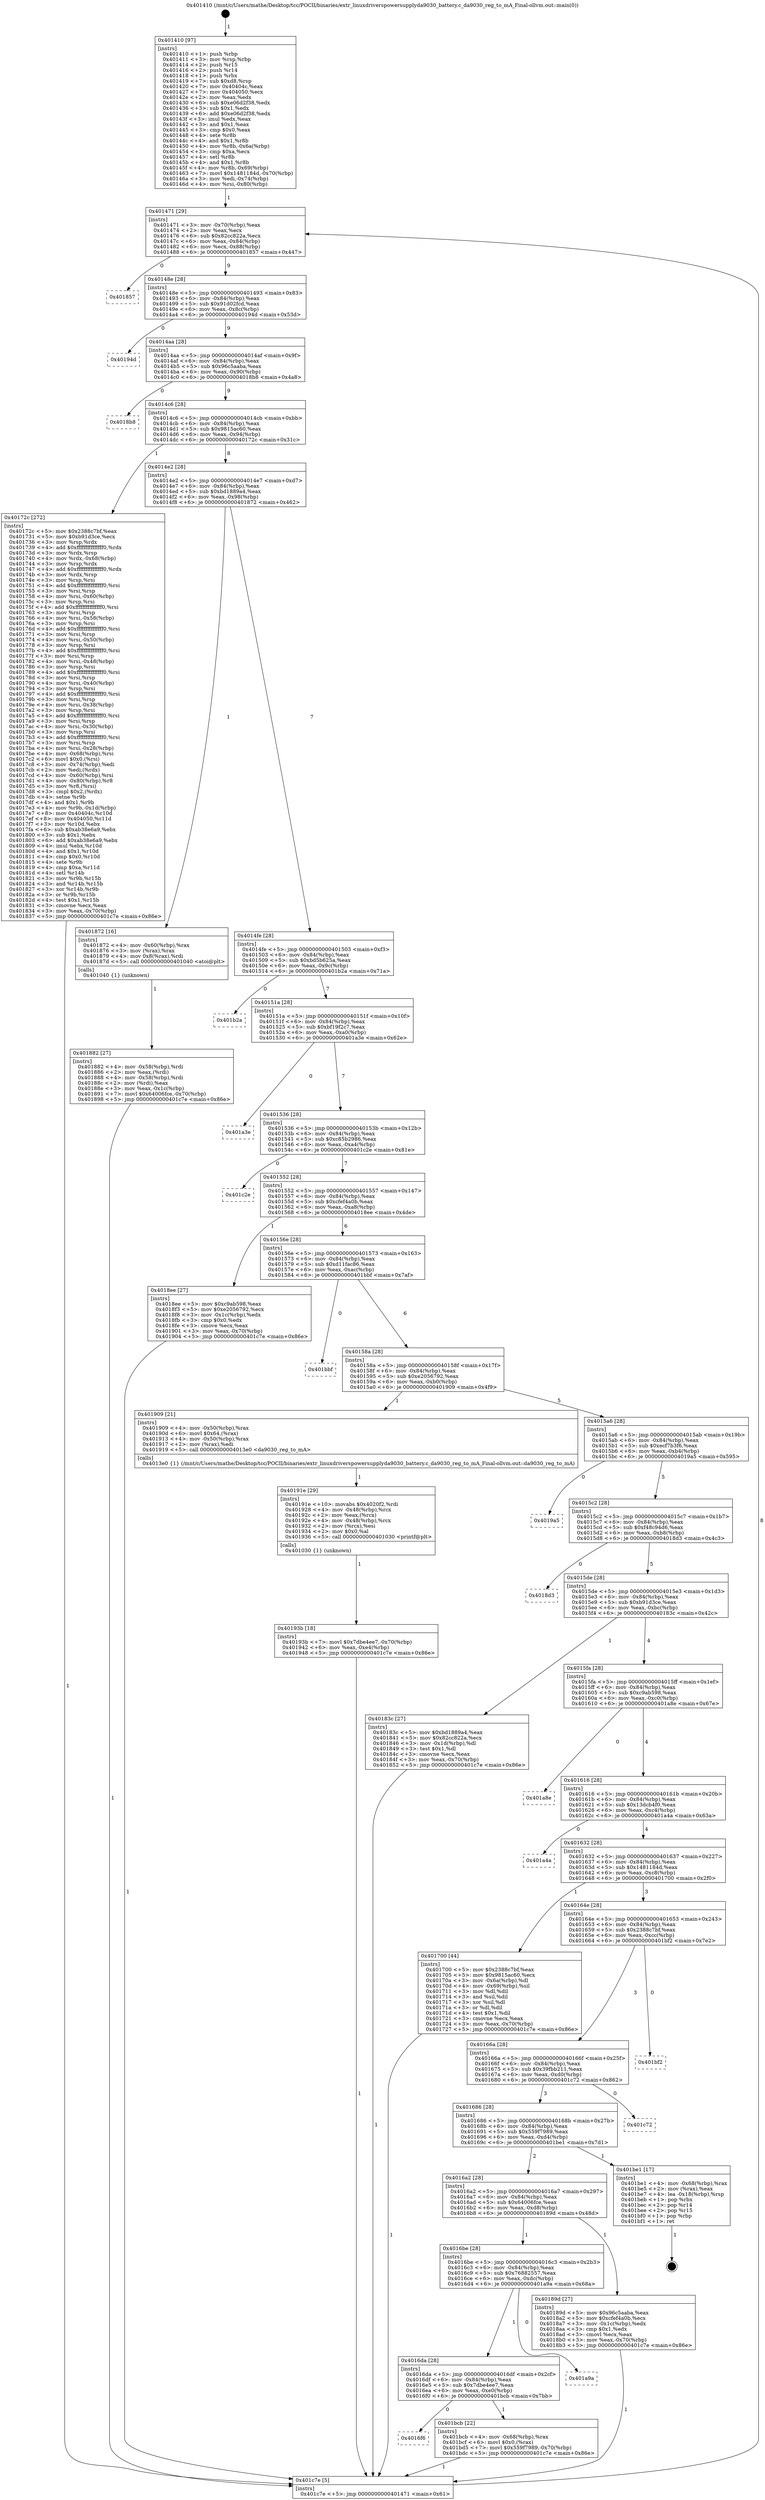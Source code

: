 digraph "0x401410" {
  label = "0x401410 (/mnt/c/Users/mathe/Desktop/tcc/POCII/binaries/extr_linuxdriverspowersupplyda9030_battery.c_da9030_reg_to_mA_Final-ollvm.out::main(0))"
  labelloc = "t"
  node[shape=record]

  Entry [label="",width=0.3,height=0.3,shape=circle,fillcolor=black,style=filled]
  "0x401471" [label="{
     0x401471 [29]\l
     | [instrs]\l
     &nbsp;&nbsp;0x401471 \<+3\>: mov -0x70(%rbp),%eax\l
     &nbsp;&nbsp;0x401474 \<+2\>: mov %eax,%ecx\l
     &nbsp;&nbsp;0x401476 \<+6\>: sub $0x82cc822a,%ecx\l
     &nbsp;&nbsp;0x40147c \<+6\>: mov %eax,-0x84(%rbp)\l
     &nbsp;&nbsp;0x401482 \<+6\>: mov %ecx,-0x88(%rbp)\l
     &nbsp;&nbsp;0x401488 \<+6\>: je 0000000000401857 \<main+0x447\>\l
  }"]
  "0x401857" [label="{
     0x401857\l
  }", style=dashed]
  "0x40148e" [label="{
     0x40148e [28]\l
     | [instrs]\l
     &nbsp;&nbsp;0x40148e \<+5\>: jmp 0000000000401493 \<main+0x83\>\l
     &nbsp;&nbsp;0x401493 \<+6\>: mov -0x84(%rbp),%eax\l
     &nbsp;&nbsp;0x401499 \<+5\>: sub $0x91d02fcd,%eax\l
     &nbsp;&nbsp;0x40149e \<+6\>: mov %eax,-0x8c(%rbp)\l
     &nbsp;&nbsp;0x4014a4 \<+6\>: je 000000000040194d \<main+0x53d\>\l
  }"]
  Exit [label="",width=0.3,height=0.3,shape=circle,fillcolor=black,style=filled,peripheries=2]
  "0x40194d" [label="{
     0x40194d\l
  }", style=dashed]
  "0x4014aa" [label="{
     0x4014aa [28]\l
     | [instrs]\l
     &nbsp;&nbsp;0x4014aa \<+5\>: jmp 00000000004014af \<main+0x9f\>\l
     &nbsp;&nbsp;0x4014af \<+6\>: mov -0x84(%rbp),%eax\l
     &nbsp;&nbsp;0x4014b5 \<+5\>: sub $0x96c5aaba,%eax\l
     &nbsp;&nbsp;0x4014ba \<+6\>: mov %eax,-0x90(%rbp)\l
     &nbsp;&nbsp;0x4014c0 \<+6\>: je 00000000004018b8 \<main+0x4a8\>\l
  }"]
  "0x4016f6" [label="{
     0x4016f6\l
  }", style=dashed]
  "0x4018b8" [label="{
     0x4018b8\l
  }", style=dashed]
  "0x4014c6" [label="{
     0x4014c6 [28]\l
     | [instrs]\l
     &nbsp;&nbsp;0x4014c6 \<+5\>: jmp 00000000004014cb \<main+0xbb\>\l
     &nbsp;&nbsp;0x4014cb \<+6\>: mov -0x84(%rbp),%eax\l
     &nbsp;&nbsp;0x4014d1 \<+5\>: sub $0x9815ac60,%eax\l
     &nbsp;&nbsp;0x4014d6 \<+6\>: mov %eax,-0x94(%rbp)\l
     &nbsp;&nbsp;0x4014dc \<+6\>: je 000000000040172c \<main+0x31c\>\l
  }"]
  "0x401bcb" [label="{
     0x401bcb [22]\l
     | [instrs]\l
     &nbsp;&nbsp;0x401bcb \<+4\>: mov -0x68(%rbp),%rax\l
     &nbsp;&nbsp;0x401bcf \<+6\>: movl $0x0,(%rax)\l
     &nbsp;&nbsp;0x401bd5 \<+7\>: movl $0x559f7989,-0x70(%rbp)\l
     &nbsp;&nbsp;0x401bdc \<+5\>: jmp 0000000000401c7e \<main+0x86e\>\l
  }"]
  "0x40172c" [label="{
     0x40172c [272]\l
     | [instrs]\l
     &nbsp;&nbsp;0x40172c \<+5\>: mov $0x2388c7bf,%eax\l
     &nbsp;&nbsp;0x401731 \<+5\>: mov $0xb91d3ce,%ecx\l
     &nbsp;&nbsp;0x401736 \<+3\>: mov %rsp,%rdx\l
     &nbsp;&nbsp;0x401739 \<+4\>: add $0xfffffffffffffff0,%rdx\l
     &nbsp;&nbsp;0x40173d \<+3\>: mov %rdx,%rsp\l
     &nbsp;&nbsp;0x401740 \<+4\>: mov %rdx,-0x68(%rbp)\l
     &nbsp;&nbsp;0x401744 \<+3\>: mov %rsp,%rdx\l
     &nbsp;&nbsp;0x401747 \<+4\>: add $0xfffffffffffffff0,%rdx\l
     &nbsp;&nbsp;0x40174b \<+3\>: mov %rdx,%rsp\l
     &nbsp;&nbsp;0x40174e \<+3\>: mov %rsp,%rsi\l
     &nbsp;&nbsp;0x401751 \<+4\>: add $0xfffffffffffffff0,%rsi\l
     &nbsp;&nbsp;0x401755 \<+3\>: mov %rsi,%rsp\l
     &nbsp;&nbsp;0x401758 \<+4\>: mov %rsi,-0x60(%rbp)\l
     &nbsp;&nbsp;0x40175c \<+3\>: mov %rsp,%rsi\l
     &nbsp;&nbsp;0x40175f \<+4\>: add $0xfffffffffffffff0,%rsi\l
     &nbsp;&nbsp;0x401763 \<+3\>: mov %rsi,%rsp\l
     &nbsp;&nbsp;0x401766 \<+4\>: mov %rsi,-0x58(%rbp)\l
     &nbsp;&nbsp;0x40176a \<+3\>: mov %rsp,%rsi\l
     &nbsp;&nbsp;0x40176d \<+4\>: add $0xfffffffffffffff0,%rsi\l
     &nbsp;&nbsp;0x401771 \<+3\>: mov %rsi,%rsp\l
     &nbsp;&nbsp;0x401774 \<+4\>: mov %rsi,-0x50(%rbp)\l
     &nbsp;&nbsp;0x401778 \<+3\>: mov %rsp,%rsi\l
     &nbsp;&nbsp;0x40177b \<+4\>: add $0xfffffffffffffff0,%rsi\l
     &nbsp;&nbsp;0x40177f \<+3\>: mov %rsi,%rsp\l
     &nbsp;&nbsp;0x401782 \<+4\>: mov %rsi,-0x48(%rbp)\l
     &nbsp;&nbsp;0x401786 \<+3\>: mov %rsp,%rsi\l
     &nbsp;&nbsp;0x401789 \<+4\>: add $0xfffffffffffffff0,%rsi\l
     &nbsp;&nbsp;0x40178d \<+3\>: mov %rsi,%rsp\l
     &nbsp;&nbsp;0x401790 \<+4\>: mov %rsi,-0x40(%rbp)\l
     &nbsp;&nbsp;0x401794 \<+3\>: mov %rsp,%rsi\l
     &nbsp;&nbsp;0x401797 \<+4\>: add $0xfffffffffffffff0,%rsi\l
     &nbsp;&nbsp;0x40179b \<+3\>: mov %rsi,%rsp\l
     &nbsp;&nbsp;0x40179e \<+4\>: mov %rsi,-0x38(%rbp)\l
     &nbsp;&nbsp;0x4017a2 \<+3\>: mov %rsp,%rsi\l
     &nbsp;&nbsp;0x4017a5 \<+4\>: add $0xfffffffffffffff0,%rsi\l
     &nbsp;&nbsp;0x4017a9 \<+3\>: mov %rsi,%rsp\l
     &nbsp;&nbsp;0x4017ac \<+4\>: mov %rsi,-0x30(%rbp)\l
     &nbsp;&nbsp;0x4017b0 \<+3\>: mov %rsp,%rsi\l
     &nbsp;&nbsp;0x4017b3 \<+4\>: add $0xfffffffffffffff0,%rsi\l
     &nbsp;&nbsp;0x4017b7 \<+3\>: mov %rsi,%rsp\l
     &nbsp;&nbsp;0x4017ba \<+4\>: mov %rsi,-0x28(%rbp)\l
     &nbsp;&nbsp;0x4017be \<+4\>: mov -0x68(%rbp),%rsi\l
     &nbsp;&nbsp;0x4017c2 \<+6\>: movl $0x0,(%rsi)\l
     &nbsp;&nbsp;0x4017c8 \<+3\>: mov -0x74(%rbp),%edi\l
     &nbsp;&nbsp;0x4017cb \<+2\>: mov %edi,(%rdx)\l
     &nbsp;&nbsp;0x4017cd \<+4\>: mov -0x60(%rbp),%rsi\l
     &nbsp;&nbsp;0x4017d1 \<+4\>: mov -0x80(%rbp),%r8\l
     &nbsp;&nbsp;0x4017d5 \<+3\>: mov %r8,(%rsi)\l
     &nbsp;&nbsp;0x4017d8 \<+3\>: cmpl $0x2,(%rdx)\l
     &nbsp;&nbsp;0x4017db \<+4\>: setne %r9b\l
     &nbsp;&nbsp;0x4017df \<+4\>: and $0x1,%r9b\l
     &nbsp;&nbsp;0x4017e3 \<+4\>: mov %r9b,-0x1d(%rbp)\l
     &nbsp;&nbsp;0x4017e7 \<+8\>: mov 0x40404c,%r10d\l
     &nbsp;&nbsp;0x4017ef \<+8\>: mov 0x404050,%r11d\l
     &nbsp;&nbsp;0x4017f7 \<+3\>: mov %r10d,%ebx\l
     &nbsp;&nbsp;0x4017fa \<+6\>: sub $0xab38e6a9,%ebx\l
     &nbsp;&nbsp;0x401800 \<+3\>: sub $0x1,%ebx\l
     &nbsp;&nbsp;0x401803 \<+6\>: add $0xab38e6a9,%ebx\l
     &nbsp;&nbsp;0x401809 \<+4\>: imul %ebx,%r10d\l
     &nbsp;&nbsp;0x40180d \<+4\>: and $0x1,%r10d\l
     &nbsp;&nbsp;0x401811 \<+4\>: cmp $0x0,%r10d\l
     &nbsp;&nbsp;0x401815 \<+4\>: sete %r9b\l
     &nbsp;&nbsp;0x401819 \<+4\>: cmp $0xa,%r11d\l
     &nbsp;&nbsp;0x40181d \<+4\>: setl %r14b\l
     &nbsp;&nbsp;0x401821 \<+3\>: mov %r9b,%r15b\l
     &nbsp;&nbsp;0x401824 \<+3\>: and %r14b,%r15b\l
     &nbsp;&nbsp;0x401827 \<+3\>: xor %r14b,%r9b\l
     &nbsp;&nbsp;0x40182a \<+3\>: or %r9b,%r15b\l
     &nbsp;&nbsp;0x40182d \<+4\>: test $0x1,%r15b\l
     &nbsp;&nbsp;0x401831 \<+3\>: cmovne %ecx,%eax\l
     &nbsp;&nbsp;0x401834 \<+3\>: mov %eax,-0x70(%rbp)\l
     &nbsp;&nbsp;0x401837 \<+5\>: jmp 0000000000401c7e \<main+0x86e\>\l
  }"]
  "0x4014e2" [label="{
     0x4014e2 [28]\l
     | [instrs]\l
     &nbsp;&nbsp;0x4014e2 \<+5\>: jmp 00000000004014e7 \<main+0xd7\>\l
     &nbsp;&nbsp;0x4014e7 \<+6\>: mov -0x84(%rbp),%eax\l
     &nbsp;&nbsp;0x4014ed \<+5\>: sub $0xbd1889a4,%eax\l
     &nbsp;&nbsp;0x4014f2 \<+6\>: mov %eax,-0x98(%rbp)\l
     &nbsp;&nbsp;0x4014f8 \<+6\>: je 0000000000401872 \<main+0x462\>\l
  }"]
  "0x4016da" [label="{
     0x4016da [28]\l
     | [instrs]\l
     &nbsp;&nbsp;0x4016da \<+5\>: jmp 00000000004016df \<main+0x2cf\>\l
     &nbsp;&nbsp;0x4016df \<+6\>: mov -0x84(%rbp),%eax\l
     &nbsp;&nbsp;0x4016e5 \<+5\>: sub $0x7dbe4ee7,%eax\l
     &nbsp;&nbsp;0x4016ea \<+6\>: mov %eax,-0xe0(%rbp)\l
     &nbsp;&nbsp;0x4016f0 \<+6\>: je 0000000000401bcb \<main+0x7bb\>\l
  }"]
  "0x401872" [label="{
     0x401872 [16]\l
     | [instrs]\l
     &nbsp;&nbsp;0x401872 \<+4\>: mov -0x60(%rbp),%rax\l
     &nbsp;&nbsp;0x401876 \<+3\>: mov (%rax),%rax\l
     &nbsp;&nbsp;0x401879 \<+4\>: mov 0x8(%rax),%rdi\l
     &nbsp;&nbsp;0x40187d \<+5\>: call 0000000000401040 \<atoi@plt\>\l
     | [calls]\l
     &nbsp;&nbsp;0x401040 \{1\} (unknown)\l
  }"]
  "0x4014fe" [label="{
     0x4014fe [28]\l
     | [instrs]\l
     &nbsp;&nbsp;0x4014fe \<+5\>: jmp 0000000000401503 \<main+0xf3\>\l
     &nbsp;&nbsp;0x401503 \<+6\>: mov -0x84(%rbp),%eax\l
     &nbsp;&nbsp;0x401509 \<+5\>: sub $0xbd5b625a,%eax\l
     &nbsp;&nbsp;0x40150e \<+6\>: mov %eax,-0x9c(%rbp)\l
     &nbsp;&nbsp;0x401514 \<+6\>: je 0000000000401b2a \<main+0x71a\>\l
  }"]
  "0x401a9a" [label="{
     0x401a9a\l
  }", style=dashed]
  "0x401b2a" [label="{
     0x401b2a\l
  }", style=dashed]
  "0x40151a" [label="{
     0x40151a [28]\l
     | [instrs]\l
     &nbsp;&nbsp;0x40151a \<+5\>: jmp 000000000040151f \<main+0x10f\>\l
     &nbsp;&nbsp;0x40151f \<+6\>: mov -0x84(%rbp),%eax\l
     &nbsp;&nbsp;0x401525 \<+5\>: sub $0xbf19f2c7,%eax\l
     &nbsp;&nbsp;0x40152a \<+6\>: mov %eax,-0xa0(%rbp)\l
     &nbsp;&nbsp;0x401530 \<+6\>: je 0000000000401a3e \<main+0x62e\>\l
  }"]
  "0x40193b" [label="{
     0x40193b [18]\l
     | [instrs]\l
     &nbsp;&nbsp;0x40193b \<+7\>: movl $0x7dbe4ee7,-0x70(%rbp)\l
     &nbsp;&nbsp;0x401942 \<+6\>: mov %eax,-0xe4(%rbp)\l
     &nbsp;&nbsp;0x401948 \<+5\>: jmp 0000000000401c7e \<main+0x86e\>\l
  }"]
  "0x401a3e" [label="{
     0x401a3e\l
  }", style=dashed]
  "0x401536" [label="{
     0x401536 [28]\l
     | [instrs]\l
     &nbsp;&nbsp;0x401536 \<+5\>: jmp 000000000040153b \<main+0x12b\>\l
     &nbsp;&nbsp;0x40153b \<+6\>: mov -0x84(%rbp),%eax\l
     &nbsp;&nbsp;0x401541 \<+5\>: sub $0xc85b2986,%eax\l
     &nbsp;&nbsp;0x401546 \<+6\>: mov %eax,-0xa4(%rbp)\l
     &nbsp;&nbsp;0x40154c \<+6\>: je 0000000000401c2e \<main+0x81e\>\l
  }"]
  "0x40191e" [label="{
     0x40191e [29]\l
     | [instrs]\l
     &nbsp;&nbsp;0x40191e \<+10\>: movabs $0x4020f2,%rdi\l
     &nbsp;&nbsp;0x401928 \<+4\>: mov -0x48(%rbp),%rcx\l
     &nbsp;&nbsp;0x40192c \<+2\>: mov %eax,(%rcx)\l
     &nbsp;&nbsp;0x40192e \<+4\>: mov -0x48(%rbp),%rcx\l
     &nbsp;&nbsp;0x401932 \<+2\>: mov (%rcx),%esi\l
     &nbsp;&nbsp;0x401934 \<+2\>: mov $0x0,%al\l
     &nbsp;&nbsp;0x401936 \<+5\>: call 0000000000401030 \<printf@plt\>\l
     | [calls]\l
     &nbsp;&nbsp;0x401030 \{1\} (unknown)\l
  }"]
  "0x401c2e" [label="{
     0x401c2e\l
  }", style=dashed]
  "0x401552" [label="{
     0x401552 [28]\l
     | [instrs]\l
     &nbsp;&nbsp;0x401552 \<+5\>: jmp 0000000000401557 \<main+0x147\>\l
     &nbsp;&nbsp;0x401557 \<+6\>: mov -0x84(%rbp),%eax\l
     &nbsp;&nbsp;0x40155d \<+5\>: sub $0xcfef4a0b,%eax\l
     &nbsp;&nbsp;0x401562 \<+6\>: mov %eax,-0xa8(%rbp)\l
     &nbsp;&nbsp;0x401568 \<+6\>: je 00000000004018ee \<main+0x4de\>\l
  }"]
  "0x4016be" [label="{
     0x4016be [28]\l
     | [instrs]\l
     &nbsp;&nbsp;0x4016be \<+5\>: jmp 00000000004016c3 \<main+0x2b3\>\l
     &nbsp;&nbsp;0x4016c3 \<+6\>: mov -0x84(%rbp),%eax\l
     &nbsp;&nbsp;0x4016c9 \<+5\>: sub $0x76882557,%eax\l
     &nbsp;&nbsp;0x4016ce \<+6\>: mov %eax,-0xdc(%rbp)\l
     &nbsp;&nbsp;0x4016d4 \<+6\>: je 0000000000401a9a \<main+0x68a\>\l
  }"]
  "0x4018ee" [label="{
     0x4018ee [27]\l
     | [instrs]\l
     &nbsp;&nbsp;0x4018ee \<+5\>: mov $0xc9ab598,%eax\l
     &nbsp;&nbsp;0x4018f3 \<+5\>: mov $0xe2056792,%ecx\l
     &nbsp;&nbsp;0x4018f8 \<+3\>: mov -0x1c(%rbp),%edx\l
     &nbsp;&nbsp;0x4018fb \<+3\>: cmp $0x0,%edx\l
     &nbsp;&nbsp;0x4018fe \<+3\>: cmove %ecx,%eax\l
     &nbsp;&nbsp;0x401901 \<+3\>: mov %eax,-0x70(%rbp)\l
     &nbsp;&nbsp;0x401904 \<+5\>: jmp 0000000000401c7e \<main+0x86e\>\l
  }"]
  "0x40156e" [label="{
     0x40156e [28]\l
     | [instrs]\l
     &nbsp;&nbsp;0x40156e \<+5\>: jmp 0000000000401573 \<main+0x163\>\l
     &nbsp;&nbsp;0x401573 \<+6\>: mov -0x84(%rbp),%eax\l
     &nbsp;&nbsp;0x401579 \<+5\>: sub $0xd11fac86,%eax\l
     &nbsp;&nbsp;0x40157e \<+6\>: mov %eax,-0xac(%rbp)\l
     &nbsp;&nbsp;0x401584 \<+6\>: je 0000000000401bbf \<main+0x7af\>\l
  }"]
  "0x40189d" [label="{
     0x40189d [27]\l
     | [instrs]\l
     &nbsp;&nbsp;0x40189d \<+5\>: mov $0x96c5aaba,%eax\l
     &nbsp;&nbsp;0x4018a2 \<+5\>: mov $0xcfef4a0b,%ecx\l
     &nbsp;&nbsp;0x4018a7 \<+3\>: mov -0x1c(%rbp),%edx\l
     &nbsp;&nbsp;0x4018aa \<+3\>: cmp $0x1,%edx\l
     &nbsp;&nbsp;0x4018ad \<+3\>: cmovl %ecx,%eax\l
     &nbsp;&nbsp;0x4018b0 \<+3\>: mov %eax,-0x70(%rbp)\l
     &nbsp;&nbsp;0x4018b3 \<+5\>: jmp 0000000000401c7e \<main+0x86e\>\l
  }"]
  "0x401bbf" [label="{
     0x401bbf\l
  }", style=dashed]
  "0x40158a" [label="{
     0x40158a [28]\l
     | [instrs]\l
     &nbsp;&nbsp;0x40158a \<+5\>: jmp 000000000040158f \<main+0x17f\>\l
     &nbsp;&nbsp;0x40158f \<+6\>: mov -0x84(%rbp),%eax\l
     &nbsp;&nbsp;0x401595 \<+5\>: sub $0xe2056792,%eax\l
     &nbsp;&nbsp;0x40159a \<+6\>: mov %eax,-0xb0(%rbp)\l
     &nbsp;&nbsp;0x4015a0 \<+6\>: je 0000000000401909 \<main+0x4f9\>\l
  }"]
  "0x4016a2" [label="{
     0x4016a2 [28]\l
     | [instrs]\l
     &nbsp;&nbsp;0x4016a2 \<+5\>: jmp 00000000004016a7 \<main+0x297\>\l
     &nbsp;&nbsp;0x4016a7 \<+6\>: mov -0x84(%rbp),%eax\l
     &nbsp;&nbsp;0x4016ad \<+5\>: sub $0x64006fce,%eax\l
     &nbsp;&nbsp;0x4016b2 \<+6\>: mov %eax,-0xd8(%rbp)\l
     &nbsp;&nbsp;0x4016b8 \<+6\>: je 000000000040189d \<main+0x48d\>\l
  }"]
  "0x401909" [label="{
     0x401909 [21]\l
     | [instrs]\l
     &nbsp;&nbsp;0x401909 \<+4\>: mov -0x50(%rbp),%rax\l
     &nbsp;&nbsp;0x40190d \<+6\>: movl $0x64,(%rax)\l
     &nbsp;&nbsp;0x401913 \<+4\>: mov -0x50(%rbp),%rax\l
     &nbsp;&nbsp;0x401917 \<+2\>: mov (%rax),%edi\l
     &nbsp;&nbsp;0x401919 \<+5\>: call 00000000004013e0 \<da9030_reg_to_mA\>\l
     | [calls]\l
     &nbsp;&nbsp;0x4013e0 \{1\} (/mnt/c/Users/mathe/Desktop/tcc/POCII/binaries/extr_linuxdriverspowersupplyda9030_battery.c_da9030_reg_to_mA_Final-ollvm.out::da9030_reg_to_mA)\l
  }"]
  "0x4015a6" [label="{
     0x4015a6 [28]\l
     | [instrs]\l
     &nbsp;&nbsp;0x4015a6 \<+5\>: jmp 00000000004015ab \<main+0x19b\>\l
     &nbsp;&nbsp;0x4015ab \<+6\>: mov -0x84(%rbp),%eax\l
     &nbsp;&nbsp;0x4015b1 \<+5\>: sub $0xecf7b3f6,%eax\l
     &nbsp;&nbsp;0x4015b6 \<+6\>: mov %eax,-0xb4(%rbp)\l
     &nbsp;&nbsp;0x4015bc \<+6\>: je 00000000004019a5 \<main+0x595\>\l
  }"]
  "0x401be1" [label="{
     0x401be1 [17]\l
     | [instrs]\l
     &nbsp;&nbsp;0x401be1 \<+4\>: mov -0x68(%rbp),%rax\l
     &nbsp;&nbsp;0x401be5 \<+2\>: mov (%rax),%eax\l
     &nbsp;&nbsp;0x401be7 \<+4\>: lea -0x18(%rbp),%rsp\l
     &nbsp;&nbsp;0x401beb \<+1\>: pop %rbx\l
     &nbsp;&nbsp;0x401bec \<+2\>: pop %r14\l
     &nbsp;&nbsp;0x401bee \<+2\>: pop %r15\l
     &nbsp;&nbsp;0x401bf0 \<+1\>: pop %rbp\l
     &nbsp;&nbsp;0x401bf1 \<+1\>: ret\l
  }"]
  "0x4019a5" [label="{
     0x4019a5\l
  }", style=dashed]
  "0x4015c2" [label="{
     0x4015c2 [28]\l
     | [instrs]\l
     &nbsp;&nbsp;0x4015c2 \<+5\>: jmp 00000000004015c7 \<main+0x1b7\>\l
     &nbsp;&nbsp;0x4015c7 \<+6\>: mov -0x84(%rbp),%eax\l
     &nbsp;&nbsp;0x4015cd \<+5\>: sub $0xf48c94d6,%eax\l
     &nbsp;&nbsp;0x4015d2 \<+6\>: mov %eax,-0xb8(%rbp)\l
     &nbsp;&nbsp;0x4015d8 \<+6\>: je 00000000004018d3 \<main+0x4c3\>\l
  }"]
  "0x401686" [label="{
     0x401686 [28]\l
     | [instrs]\l
     &nbsp;&nbsp;0x401686 \<+5\>: jmp 000000000040168b \<main+0x27b\>\l
     &nbsp;&nbsp;0x40168b \<+6\>: mov -0x84(%rbp),%eax\l
     &nbsp;&nbsp;0x401691 \<+5\>: sub $0x559f7989,%eax\l
     &nbsp;&nbsp;0x401696 \<+6\>: mov %eax,-0xd4(%rbp)\l
     &nbsp;&nbsp;0x40169c \<+6\>: je 0000000000401be1 \<main+0x7d1\>\l
  }"]
  "0x4018d3" [label="{
     0x4018d3\l
  }", style=dashed]
  "0x4015de" [label="{
     0x4015de [28]\l
     | [instrs]\l
     &nbsp;&nbsp;0x4015de \<+5\>: jmp 00000000004015e3 \<main+0x1d3\>\l
     &nbsp;&nbsp;0x4015e3 \<+6\>: mov -0x84(%rbp),%eax\l
     &nbsp;&nbsp;0x4015e9 \<+5\>: sub $0xb91d3ce,%eax\l
     &nbsp;&nbsp;0x4015ee \<+6\>: mov %eax,-0xbc(%rbp)\l
     &nbsp;&nbsp;0x4015f4 \<+6\>: je 000000000040183c \<main+0x42c\>\l
  }"]
  "0x401c72" [label="{
     0x401c72\l
  }", style=dashed]
  "0x40183c" [label="{
     0x40183c [27]\l
     | [instrs]\l
     &nbsp;&nbsp;0x40183c \<+5\>: mov $0xbd1889a4,%eax\l
     &nbsp;&nbsp;0x401841 \<+5\>: mov $0x82cc822a,%ecx\l
     &nbsp;&nbsp;0x401846 \<+3\>: mov -0x1d(%rbp),%dl\l
     &nbsp;&nbsp;0x401849 \<+3\>: test $0x1,%dl\l
     &nbsp;&nbsp;0x40184c \<+3\>: cmovne %ecx,%eax\l
     &nbsp;&nbsp;0x40184f \<+3\>: mov %eax,-0x70(%rbp)\l
     &nbsp;&nbsp;0x401852 \<+5\>: jmp 0000000000401c7e \<main+0x86e\>\l
  }"]
  "0x4015fa" [label="{
     0x4015fa [28]\l
     | [instrs]\l
     &nbsp;&nbsp;0x4015fa \<+5\>: jmp 00000000004015ff \<main+0x1ef\>\l
     &nbsp;&nbsp;0x4015ff \<+6\>: mov -0x84(%rbp),%eax\l
     &nbsp;&nbsp;0x401605 \<+5\>: sub $0xc9ab598,%eax\l
     &nbsp;&nbsp;0x40160a \<+6\>: mov %eax,-0xc0(%rbp)\l
     &nbsp;&nbsp;0x401610 \<+6\>: je 0000000000401a8e \<main+0x67e\>\l
  }"]
  "0x40166a" [label="{
     0x40166a [28]\l
     | [instrs]\l
     &nbsp;&nbsp;0x40166a \<+5\>: jmp 000000000040166f \<main+0x25f\>\l
     &nbsp;&nbsp;0x40166f \<+6\>: mov -0x84(%rbp),%eax\l
     &nbsp;&nbsp;0x401675 \<+5\>: sub $0x39fbb211,%eax\l
     &nbsp;&nbsp;0x40167a \<+6\>: mov %eax,-0xd0(%rbp)\l
     &nbsp;&nbsp;0x401680 \<+6\>: je 0000000000401c72 \<main+0x862\>\l
  }"]
  "0x401a8e" [label="{
     0x401a8e\l
  }", style=dashed]
  "0x401616" [label="{
     0x401616 [28]\l
     | [instrs]\l
     &nbsp;&nbsp;0x401616 \<+5\>: jmp 000000000040161b \<main+0x20b\>\l
     &nbsp;&nbsp;0x40161b \<+6\>: mov -0x84(%rbp),%eax\l
     &nbsp;&nbsp;0x401621 \<+5\>: sub $0x13dcb4f0,%eax\l
     &nbsp;&nbsp;0x401626 \<+6\>: mov %eax,-0xc4(%rbp)\l
     &nbsp;&nbsp;0x40162c \<+6\>: je 0000000000401a4a \<main+0x63a\>\l
  }"]
  "0x401bf2" [label="{
     0x401bf2\l
  }", style=dashed]
  "0x401a4a" [label="{
     0x401a4a\l
  }", style=dashed]
  "0x401632" [label="{
     0x401632 [28]\l
     | [instrs]\l
     &nbsp;&nbsp;0x401632 \<+5\>: jmp 0000000000401637 \<main+0x227\>\l
     &nbsp;&nbsp;0x401637 \<+6\>: mov -0x84(%rbp),%eax\l
     &nbsp;&nbsp;0x40163d \<+5\>: sub $0x1481184d,%eax\l
     &nbsp;&nbsp;0x401642 \<+6\>: mov %eax,-0xc8(%rbp)\l
     &nbsp;&nbsp;0x401648 \<+6\>: je 0000000000401700 \<main+0x2f0\>\l
  }"]
  "0x401882" [label="{
     0x401882 [27]\l
     | [instrs]\l
     &nbsp;&nbsp;0x401882 \<+4\>: mov -0x58(%rbp),%rdi\l
     &nbsp;&nbsp;0x401886 \<+2\>: mov %eax,(%rdi)\l
     &nbsp;&nbsp;0x401888 \<+4\>: mov -0x58(%rbp),%rdi\l
     &nbsp;&nbsp;0x40188c \<+2\>: mov (%rdi),%eax\l
     &nbsp;&nbsp;0x40188e \<+3\>: mov %eax,-0x1c(%rbp)\l
     &nbsp;&nbsp;0x401891 \<+7\>: movl $0x64006fce,-0x70(%rbp)\l
     &nbsp;&nbsp;0x401898 \<+5\>: jmp 0000000000401c7e \<main+0x86e\>\l
  }"]
  "0x401700" [label="{
     0x401700 [44]\l
     | [instrs]\l
     &nbsp;&nbsp;0x401700 \<+5\>: mov $0x2388c7bf,%eax\l
     &nbsp;&nbsp;0x401705 \<+5\>: mov $0x9815ac60,%ecx\l
     &nbsp;&nbsp;0x40170a \<+3\>: mov -0x6a(%rbp),%dl\l
     &nbsp;&nbsp;0x40170d \<+4\>: mov -0x69(%rbp),%sil\l
     &nbsp;&nbsp;0x401711 \<+3\>: mov %dl,%dil\l
     &nbsp;&nbsp;0x401714 \<+3\>: and %sil,%dil\l
     &nbsp;&nbsp;0x401717 \<+3\>: xor %sil,%dl\l
     &nbsp;&nbsp;0x40171a \<+3\>: or %dl,%dil\l
     &nbsp;&nbsp;0x40171d \<+4\>: test $0x1,%dil\l
     &nbsp;&nbsp;0x401721 \<+3\>: cmovne %ecx,%eax\l
     &nbsp;&nbsp;0x401724 \<+3\>: mov %eax,-0x70(%rbp)\l
     &nbsp;&nbsp;0x401727 \<+5\>: jmp 0000000000401c7e \<main+0x86e\>\l
  }"]
  "0x40164e" [label="{
     0x40164e [28]\l
     | [instrs]\l
     &nbsp;&nbsp;0x40164e \<+5\>: jmp 0000000000401653 \<main+0x243\>\l
     &nbsp;&nbsp;0x401653 \<+6\>: mov -0x84(%rbp),%eax\l
     &nbsp;&nbsp;0x401659 \<+5\>: sub $0x2388c7bf,%eax\l
     &nbsp;&nbsp;0x40165e \<+6\>: mov %eax,-0xcc(%rbp)\l
     &nbsp;&nbsp;0x401664 \<+6\>: je 0000000000401bf2 \<main+0x7e2\>\l
  }"]
  "0x401c7e" [label="{
     0x401c7e [5]\l
     | [instrs]\l
     &nbsp;&nbsp;0x401c7e \<+5\>: jmp 0000000000401471 \<main+0x61\>\l
  }"]
  "0x401410" [label="{
     0x401410 [97]\l
     | [instrs]\l
     &nbsp;&nbsp;0x401410 \<+1\>: push %rbp\l
     &nbsp;&nbsp;0x401411 \<+3\>: mov %rsp,%rbp\l
     &nbsp;&nbsp;0x401414 \<+2\>: push %r15\l
     &nbsp;&nbsp;0x401416 \<+2\>: push %r14\l
     &nbsp;&nbsp;0x401418 \<+1\>: push %rbx\l
     &nbsp;&nbsp;0x401419 \<+7\>: sub $0xd8,%rsp\l
     &nbsp;&nbsp;0x401420 \<+7\>: mov 0x40404c,%eax\l
     &nbsp;&nbsp;0x401427 \<+7\>: mov 0x404050,%ecx\l
     &nbsp;&nbsp;0x40142e \<+2\>: mov %eax,%edx\l
     &nbsp;&nbsp;0x401430 \<+6\>: sub $0xe06d2f38,%edx\l
     &nbsp;&nbsp;0x401436 \<+3\>: sub $0x1,%edx\l
     &nbsp;&nbsp;0x401439 \<+6\>: add $0xe06d2f38,%edx\l
     &nbsp;&nbsp;0x40143f \<+3\>: imul %edx,%eax\l
     &nbsp;&nbsp;0x401442 \<+3\>: and $0x1,%eax\l
     &nbsp;&nbsp;0x401445 \<+3\>: cmp $0x0,%eax\l
     &nbsp;&nbsp;0x401448 \<+4\>: sete %r8b\l
     &nbsp;&nbsp;0x40144c \<+4\>: and $0x1,%r8b\l
     &nbsp;&nbsp;0x401450 \<+4\>: mov %r8b,-0x6a(%rbp)\l
     &nbsp;&nbsp;0x401454 \<+3\>: cmp $0xa,%ecx\l
     &nbsp;&nbsp;0x401457 \<+4\>: setl %r8b\l
     &nbsp;&nbsp;0x40145b \<+4\>: and $0x1,%r8b\l
     &nbsp;&nbsp;0x40145f \<+4\>: mov %r8b,-0x69(%rbp)\l
     &nbsp;&nbsp;0x401463 \<+7\>: movl $0x1481184d,-0x70(%rbp)\l
     &nbsp;&nbsp;0x40146a \<+3\>: mov %edi,-0x74(%rbp)\l
     &nbsp;&nbsp;0x40146d \<+4\>: mov %rsi,-0x80(%rbp)\l
  }"]
  Entry -> "0x401410" [label=" 1"]
  "0x401471" -> "0x401857" [label=" 0"]
  "0x401471" -> "0x40148e" [label=" 9"]
  "0x401be1" -> Exit [label=" 1"]
  "0x40148e" -> "0x40194d" [label=" 0"]
  "0x40148e" -> "0x4014aa" [label=" 9"]
  "0x401bcb" -> "0x401c7e" [label=" 1"]
  "0x4014aa" -> "0x4018b8" [label=" 0"]
  "0x4014aa" -> "0x4014c6" [label=" 9"]
  "0x4016da" -> "0x4016f6" [label=" 0"]
  "0x4014c6" -> "0x40172c" [label=" 1"]
  "0x4014c6" -> "0x4014e2" [label=" 8"]
  "0x4016da" -> "0x401bcb" [label=" 1"]
  "0x4014e2" -> "0x401872" [label=" 1"]
  "0x4014e2" -> "0x4014fe" [label=" 7"]
  "0x4016be" -> "0x4016da" [label=" 1"]
  "0x4014fe" -> "0x401b2a" [label=" 0"]
  "0x4014fe" -> "0x40151a" [label=" 7"]
  "0x4016be" -> "0x401a9a" [label=" 0"]
  "0x40151a" -> "0x401a3e" [label=" 0"]
  "0x40151a" -> "0x401536" [label=" 7"]
  "0x40193b" -> "0x401c7e" [label=" 1"]
  "0x401536" -> "0x401c2e" [label=" 0"]
  "0x401536" -> "0x401552" [label=" 7"]
  "0x40191e" -> "0x40193b" [label=" 1"]
  "0x401552" -> "0x4018ee" [label=" 1"]
  "0x401552" -> "0x40156e" [label=" 6"]
  "0x401909" -> "0x40191e" [label=" 1"]
  "0x40156e" -> "0x401bbf" [label=" 0"]
  "0x40156e" -> "0x40158a" [label=" 6"]
  "0x4018ee" -> "0x401c7e" [label=" 1"]
  "0x40158a" -> "0x401909" [label=" 1"]
  "0x40158a" -> "0x4015a6" [label=" 5"]
  "0x4016a2" -> "0x4016be" [label=" 1"]
  "0x4015a6" -> "0x4019a5" [label=" 0"]
  "0x4015a6" -> "0x4015c2" [label=" 5"]
  "0x4016a2" -> "0x40189d" [label=" 1"]
  "0x4015c2" -> "0x4018d3" [label=" 0"]
  "0x4015c2" -> "0x4015de" [label=" 5"]
  "0x401686" -> "0x4016a2" [label=" 2"]
  "0x4015de" -> "0x40183c" [label=" 1"]
  "0x4015de" -> "0x4015fa" [label=" 4"]
  "0x401686" -> "0x401be1" [label=" 1"]
  "0x4015fa" -> "0x401a8e" [label=" 0"]
  "0x4015fa" -> "0x401616" [label=" 4"]
  "0x40166a" -> "0x401686" [label=" 3"]
  "0x401616" -> "0x401a4a" [label=" 0"]
  "0x401616" -> "0x401632" [label=" 4"]
  "0x40166a" -> "0x401c72" [label=" 0"]
  "0x401632" -> "0x401700" [label=" 1"]
  "0x401632" -> "0x40164e" [label=" 3"]
  "0x401700" -> "0x401c7e" [label=" 1"]
  "0x401410" -> "0x401471" [label=" 1"]
  "0x401c7e" -> "0x401471" [label=" 8"]
  "0x40164e" -> "0x40166a" [label=" 3"]
  "0x40172c" -> "0x401c7e" [label=" 1"]
  "0x40183c" -> "0x401c7e" [label=" 1"]
  "0x401872" -> "0x401882" [label=" 1"]
  "0x401882" -> "0x401c7e" [label=" 1"]
  "0x40189d" -> "0x401c7e" [label=" 1"]
  "0x40164e" -> "0x401bf2" [label=" 0"]
}

